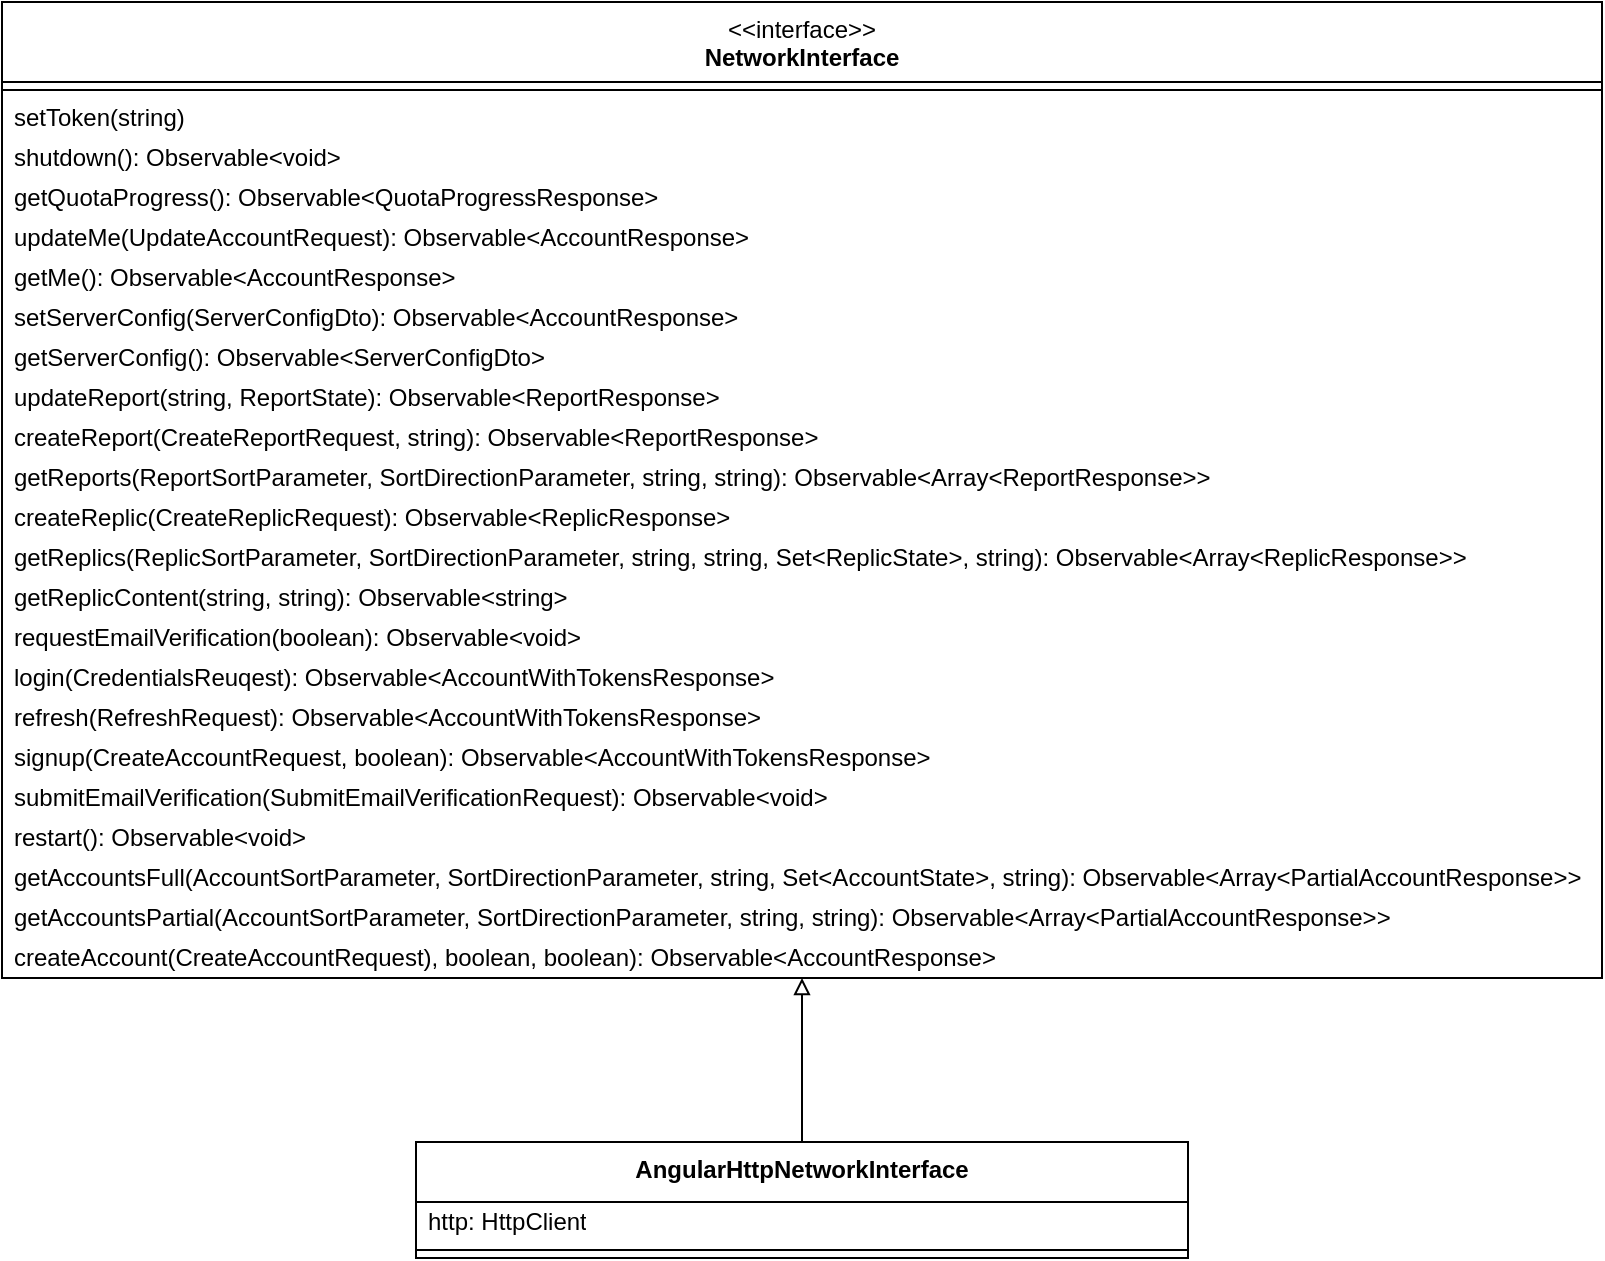 <mxfile version="28.2.5">
  <diagram name="Seite-1" id="tv3RCUC1lsHie5otSo7a">
    <mxGraphModel dx="3565" dy="2065" grid="1" gridSize="10" guides="1" tooltips="1" connect="1" arrows="1" fold="1" page="1" pageScale="1" pageWidth="827" pageHeight="1169" math="0" shadow="0">
      <root>
        <mxCell id="0" />
        <mxCell id="1" parent="0" />
        <mxCell id="R6EGx2aFgqs3BERjV3u7-161" value="&amp;lt;&amp;lt;interface&amp;gt;&amp;gt;&lt;br&gt;&lt;b&gt;NetworkInterface&lt;/b&gt;&lt;div&gt;&lt;br&gt;&lt;/div&gt;" style="swimlane;fontStyle=0;align=center;verticalAlign=top;childLayout=stackLayout;horizontal=1;startSize=40;horizontalStack=0;resizeParent=1;resizeParentMax=0;resizeLast=0;collapsible=0;marginBottom=0;html=1;whiteSpace=wrap;" vertex="1" parent="1">
          <mxGeometry x="14" y="50" width="800" height="488" as="geometry" />
        </mxCell>
        <mxCell id="R6EGx2aFgqs3BERjV3u7-162" value="" style="line;strokeWidth=1;fillColor=none;align=left;verticalAlign=middle;spacingTop=-1;spacingLeft=3;spacingRight=3;rotatable=0;labelPosition=right;points=[];portConstraint=eastwest;" vertex="1" parent="R6EGx2aFgqs3BERjV3u7-161">
          <mxGeometry y="40" width="800" height="8" as="geometry" />
        </mxCell>
        <mxCell id="R6EGx2aFgqs3BERjV3u7-163" value="setToken(string)" style="text;html=1;strokeColor=none;fillColor=none;align=left;verticalAlign=middle;spacingLeft=4;spacingRight=4;overflow=hidden;rotatable=0;points=[[0,0.5],[1,0.5]];portConstraint=eastwest;whiteSpace=wrap;" vertex="1" parent="R6EGx2aFgqs3BERjV3u7-161">
          <mxGeometry y="48" width="800" height="20" as="geometry" />
        </mxCell>
        <mxCell id="R6EGx2aFgqs3BERjV3u7-164" value="shutdown(): Observable&amp;lt;void&amp;gt;" style="text;html=1;strokeColor=none;fillColor=none;align=left;verticalAlign=middle;spacingLeft=4;spacingRight=4;overflow=hidden;rotatable=0;points=[[0,0.5],[1,0.5]];portConstraint=eastwest;whiteSpace=wrap;" vertex="1" parent="R6EGx2aFgqs3BERjV3u7-161">
          <mxGeometry y="68" width="800" height="20" as="geometry" />
        </mxCell>
        <mxCell id="R6EGx2aFgqs3BERjV3u7-165" value="getQuotaProgress(): Observable&amp;lt;QuotaProgressResponse&amp;gt;" style="text;html=1;strokeColor=none;fillColor=none;align=left;verticalAlign=middle;spacingLeft=4;spacingRight=4;overflow=hidden;rotatable=0;points=[[0,0.5],[1,0.5]];portConstraint=eastwest;whiteSpace=wrap;" vertex="1" parent="R6EGx2aFgqs3BERjV3u7-161">
          <mxGeometry y="88" width="800" height="20" as="geometry" />
        </mxCell>
        <mxCell id="R6EGx2aFgqs3BERjV3u7-166" value="updateMe(UpdateAccountRequest): Observable&amp;lt;AccountResponse&amp;gt;" style="text;html=1;strokeColor=none;fillColor=none;align=left;verticalAlign=middle;spacingLeft=4;spacingRight=4;overflow=hidden;rotatable=0;points=[[0,0.5],[1,0.5]];portConstraint=eastwest;whiteSpace=wrap;" vertex="1" parent="R6EGx2aFgqs3BERjV3u7-161">
          <mxGeometry y="108" width="800" height="20" as="geometry" />
        </mxCell>
        <mxCell id="R6EGx2aFgqs3BERjV3u7-167" value="getMe(): Observable&amp;lt;AccountResponse&amp;gt;" style="text;html=1;strokeColor=none;fillColor=none;align=left;verticalAlign=middle;spacingLeft=4;spacingRight=4;overflow=hidden;rotatable=0;points=[[0,0.5],[1,0.5]];portConstraint=eastwest;whiteSpace=wrap;" vertex="1" parent="R6EGx2aFgqs3BERjV3u7-161">
          <mxGeometry y="128" width="800" height="20" as="geometry" />
        </mxCell>
        <mxCell id="R6EGx2aFgqs3BERjV3u7-168" value="setServerConfig(ServerConfigDto): Observable&amp;lt;AccountResponse&amp;gt;" style="text;html=1;strokeColor=none;fillColor=none;align=left;verticalAlign=middle;spacingLeft=4;spacingRight=4;overflow=hidden;rotatable=0;points=[[0,0.5],[1,0.5]];portConstraint=eastwest;whiteSpace=wrap;" vertex="1" parent="R6EGx2aFgqs3BERjV3u7-161">
          <mxGeometry y="148" width="800" height="20" as="geometry" />
        </mxCell>
        <mxCell id="R6EGx2aFgqs3BERjV3u7-169" value="getServerConfig(): Observable&amp;lt;ServerConfigDto&amp;gt;" style="text;html=1;strokeColor=none;fillColor=none;align=left;verticalAlign=middle;spacingLeft=4;spacingRight=4;overflow=hidden;rotatable=0;points=[[0,0.5],[1,0.5]];portConstraint=eastwest;whiteSpace=wrap;" vertex="1" parent="R6EGx2aFgqs3BERjV3u7-161">
          <mxGeometry y="168" width="800" height="20" as="geometry" />
        </mxCell>
        <mxCell id="R6EGx2aFgqs3BERjV3u7-170" value="updateReport(string, ReportState): Observable&amp;lt;ReportResponse&amp;gt;" style="text;html=1;strokeColor=none;fillColor=none;align=left;verticalAlign=middle;spacingLeft=4;spacingRight=4;overflow=hidden;rotatable=0;points=[[0,0.5],[1,0.5]];portConstraint=eastwest;whiteSpace=wrap;" vertex="1" parent="R6EGx2aFgqs3BERjV3u7-161">
          <mxGeometry y="188" width="800" height="20" as="geometry" />
        </mxCell>
        <mxCell id="R6EGx2aFgqs3BERjV3u7-171" value="createReport(CreateReportRequest, string): Observable&amp;lt;ReportResponse&amp;gt;" style="text;html=1;strokeColor=none;fillColor=none;align=left;verticalAlign=middle;spacingLeft=4;spacingRight=4;overflow=hidden;rotatable=0;points=[[0,0.5],[1,0.5]];portConstraint=eastwest;whiteSpace=wrap;" vertex="1" parent="R6EGx2aFgqs3BERjV3u7-161">
          <mxGeometry y="208" width="800" height="20" as="geometry" />
        </mxCell>
        <mxCell id="R6EGx2aFgqs3BERjV3u7-172" value="getReports(ReportSortParameter, SortDirectionParameter, string, string): Observable&amp;lt;Array&amp;lt;ReportResponse&amp;gt;&amp;gt;" style="text;html=1;strokeColor=none;fillColor=none;align=left;verticalAlign=middle;spacingLeft=4;spacingRight=4;overflow=hidden;rotatable=0;points=[[0,0.5],[1,0.5]];portConstraint=eastwest;whiteSpace=wrap;" vertex="1" parent="R6EGx2aFgqs3BERjV3u7-161">
          <mxGeometry y="228" width="800" height="20" as="geometry" />
        </mxCell>
        <mxCell id="R6EGx2aFgqs3BERjV3u7-173" value="createReplic(CreateReplicRequest): Observable&amp;lt;ReplicResponse&amp;gt;" style="text;html=1;strokeColor=none;fillColor=none;align=left;verticalAlign=middle;spacingLeft=4;spacingRight=4;overflow=hidden;rotatable=0;points=[[0,0.5],[1,0.5]];portConstraint=eastwest;whiteSpace=wrap;" vertex="1" parent="R6EGx2aFgqs3BERjV3u7-161">
          <mxGeometry y="248" width="800" height="20" as="geometry" />
        </mxCell>
        <mxCell id="R6EGx2aFgqs3BERjV3u7-174" value="getReplics(ReplicSortParameter, SortDirectionParameter, string, string, Set&amp;lt;ReplicState&amp;gt;, string): Observable&amp;lt;Array&amp;lt;ReplicResponse&amp;gt;&amp;gt;" style="text;html=1;strokeColor=none;fillColor=none;align=left;verticalAlign=middle;spacingLeft=4;spacingRight=4;overflow=hidden;rotatable=0;points=[[0,0.5],[1,0.5]];portConstraint=eastwest;whiteSpace=wrap;" vertex="1" parent="R6EGx2aFgqs3BERjV3u7-161">
          <mxGeometry y="268" width="800" height="20" as="geometry" />
        </mxCell>
        <mxCell id="R6EGx2aFgqs3BERjV3u7-175" value="getReplicContent(string, string): Observable&amp;lt;string&amp;gt;" style="text;html=1;strokeColor=none;fillColor=none;align=left;verticalAlign=middle;spacingLeft=4;spacingRight=4;overflow=hidden;rotatable=0;points=[[0,0.5],[1,0.5]];portConstraint=eastwest;whiteSpace=wrap;" vertex="1" parent="R6EGx2aFgqs3BERjV3u7-161">
          <mxGeometry y="288" width="800" height="20" as="geometry" />
        </mxCell>
        <mxCell id="R6EGx2aFgqs3BERjV3u7-176" value="requestEmailVerification(boolean): Observable&amp;lt;void&amp;gt;" style="text;html=1;strokeColor=none;fillColor=none;align=left;verticalAlign=middle;spacingLeft=4;spacingRight=4;overflow=hidden;rotatable=0;points=[[0,0.5],[1,0.5]];portConstraint=eastwest;whiteSpace=wrap;" vertex="1" parent="R6EGx2aFgqs3BERjV3u7-161">
          <mxGeometry y="308" width="800" height="20" as="geometry" />
        </mxCell>
        <mxCell id="R6EGx2aFgqs3BERjV3u7-177" value="login(CredentialsReuqest): Observable&amp;lt;AccountWithTokensResponse&amp;gt;" style="text;html=1;strokeColor=none;fillColor=none;align=left;verticalAlign=middle;spacingLeft=4;spacingRight=4;overflow=hidden;rotatable=0;points=[[0,0.5],[1,0.5]];portConstraint=eastwest;whiteSpace=wrap;" vertex="1" parent="R6EGx2aFgqs3BERjV3u7-161">
          <mxGeometry y="328" width="800" height="20" as="geometry" />
        </mxCell>
        <mxCell id="R6EGx2aFgqs3BERjV3u7-178" value="refresh(RefreshRequest): Observable&amp;lt;AccountWithTokensResponse&amp;gt;" style="text;html=1;strokeColor=none;fillColor=none;align=left;verticalAlign=middle;spacingLeft=4;spacingRight=4;overflow=hidden;rotatable=0;points=[[0,0.5],[1,0.5]];portConstraint=eastwest;whiteSpace=wrap;" vertex="1" parent="R6EGx2aFgqs3BERjV3u7-161">
          <mxGeometry y="348" width="800" height="20" as="geometry" />
        </mxCell>
        <mxCell id="R6EGx2aFgqs3BERjV3u7-179" value="signup(CreateAccountRequest, boolean): Observable&amp;lt;AccountWithTokensResponse&amp;gt;" style="text;html=1;strokeColor=none;fillColor=none;align=left;verticalAlign=middle;spacingLeft=4;spacingRight=4;overflow=hidden;rotatable=0;points=[[0,0.5],[1,0.5]];portConstraint=eastwest;whiteSpace=wrap;" vertex="1" parent="R6EGx2aFgqs3BERjV3u7-161">
          <mxGeometry y="368" width="800" height="20" as="geometry" />
        </mxCell>
        <mxCell id="R6EGx2aFgqs3BERjV3u7-180" value="submitEmailVerification(SubmitEmailVerificationRequest): Observable&amp;lt;void&amp;gt;" style="text;html=1;strokeColor=none;fillColor=none;align=left;verticalAlign=middle;spacingLeft=4;spacingRight=4;overflow=hidden;rotatable=0;points=[[0,0.5],[1,0.5]];portConstraint=eastwest;whiteSpace=wrap;" vertex="1" parent="R6EGx2aFgqs3BERjV3u7-161">
          <mxGeometry y="388" width="800" height="20" as="geometry" />
        </mxCell>
        <mxCell id="R6EGx2aFgqs3BERjV3u7-181" value="restart(): Observable&amp;lt;void&amp;gt;" style="text;html=1;strokeColor=none;fillColor=none;align=left;verticalAlign=middle;spacingLeft=4;spacingRight=4;overflow=hidden;rotatable=0;points=[[0,0.5],[1,0.5]];portConstraint=eastwest;whiteSpace=wrap;" vertex="1" parent="R6EGx2aFgqs3BERjV3u7-161">
          <mxGeometry y="408" width="800" height="20" as="geometry" />
        </mxCell>
        <mxCell id="R6EGx2aFgqs3BERjV3u7-182" value="getAccountsFull(AccountSortParameter, SortDirectionParameter, string, Set&amp;lt;AccountState&amp;gt;, string): Observable&amp;lt;Array&amp;lt;PartialAccountResponse&amp;gt;&amp;gt;" style="text;html=1;strokeColor=none;fillColor=none;align=left;verticalAlign=middle;spacingLeft=4;spacingRight=4;overflow=hidden;rotatable=0;points=[[0,0.5],[1,0.5]];portConstraint=eastwest;whiteSpace=wrap;" vertex="1" parent="R6EGx2aFgqs3BERjV3u7-161">
          <mxGeometry y="428" width="800" height="20" as="geometry" />
        </mxCell>
        <mxCell id="R6EGx2aFgqs3BERjV3u7-183" value="getAccountsPartial(AccountSortParameter, SortDirectionParameter, string, string): Observable&amp;lt;Array&amp;lt;PartialAccountResponse&amp;gt;&amp;gt;" style="text;html=1;strokeColor=none;fillColor=none;align=left;verticalAlign=middle;spacingLeft=4;spacingRight=4;overflow=hidden;rotatable=0;points=[[0,0.5],[1,0.5]];portConstraint=eastwest;whiteSpace=wrap;" vertex="1" parent="R6EGx2aFgqs3BERjV3u7-161">
          <mxGeometry y="448" width="800" height="20" as="geometry" />
        </mxCell>
        <mxCell id="R6EGx2aFgqs3BERjV3u7-184" value="createAccount(CreateAccountRequest), boolean, boolean): Observable&amp;lt;AccountResponse&amp;gt;" style="text;html=1;strokeColor=none;fillColor=none;align=left;verticalAlign=middle;spacingLeft=4;spacingRight=4;overflow=hidden;rotatable=0;points=[[0,0.5],[1,0.5]];portConstraint=eastwest;whiteSpace=wrap;" vertex="1" parent="R6EGx2aFgqs3BERjV3u7-161">
          <mxGeometry y="468" width="800" height="20" as="geometry" />
        </mxCell>
        <mxCell id="R6EGx2aFgqs3BERjV3u7-212" style="edgeStyle=orthogonalEdgeStyle;rounded=0;orthogonalLoop=1;jettySize=auto;html=1;endArrow=block;endFill=0;" edge="1" parent="1" source="R6EGx2aFgqs3BERjV3u7-185" target="R6EGx2aFgqs3BERjV3u7-161">
          <mxGeometry relative="1" as="geometry" />
        </mxCell>
        <mxCell id="R6EGx2aFgqs3BERjV3u7-185" value="&lt;b&gt;AngularHttpNetworkInterface&lt;/b&gt;&lt;div&gt;&lt;br&gt;&lt;/div&gt;" style="swimlane;fontStyle=0;align=center;verticalAlign=top;childLayout=stackLayout;horizontal=1;startSize=30;horizontalStack=0;resizeParent=1;resizeParentMax=0;resizeLast=0;collapsible=0;marginBottom=0;html=1;whiteSpace=wrap;" vertex="1" parent="1">
          <mxGeometry x="221" y="620" width="386" height="58" as="geometry" />
        </mxCell>
        <mxCell id="R6EGx2aFgqs3BERjV3u7-210" value="http: HttpClient" style="text;html=1;strokeColor=none;fillColor=none;align=left;verticalAlign=middle;spacingLeft=4;spacingRight=4;overflow=hidden;rotatable=0;points=[[0,0.5],[1,0.5]];portConstraint=eastwest;whiteSpace=wrap;" vertex="1" parent="R6EGx2aFgqs3BERjV3u7-185">
          <mxGeometry y="30" width="386" height="20" as="geometry" />
        </mxCell>
        <mxCell id="R6EGx2aFgqs3BERjV3u7-209" value="" style="line;strokeWidth=1;fillColor=none;align=left;verticalAlign=middle;spacingTop=-1;spacingLeft=3;spacingRight=3;rotatable=0;labelPosition=right;points=[];portConstraint=eastwest;" vertex="1" parent="R6EGx2aFgqs3BERjV3u7-185">
          <mxGeometry y="50" width="386" height="8" as="geometry" />
        </mxCell>
      </root>
    </mxGraphModel>
  </diagram>
</mxfile>
